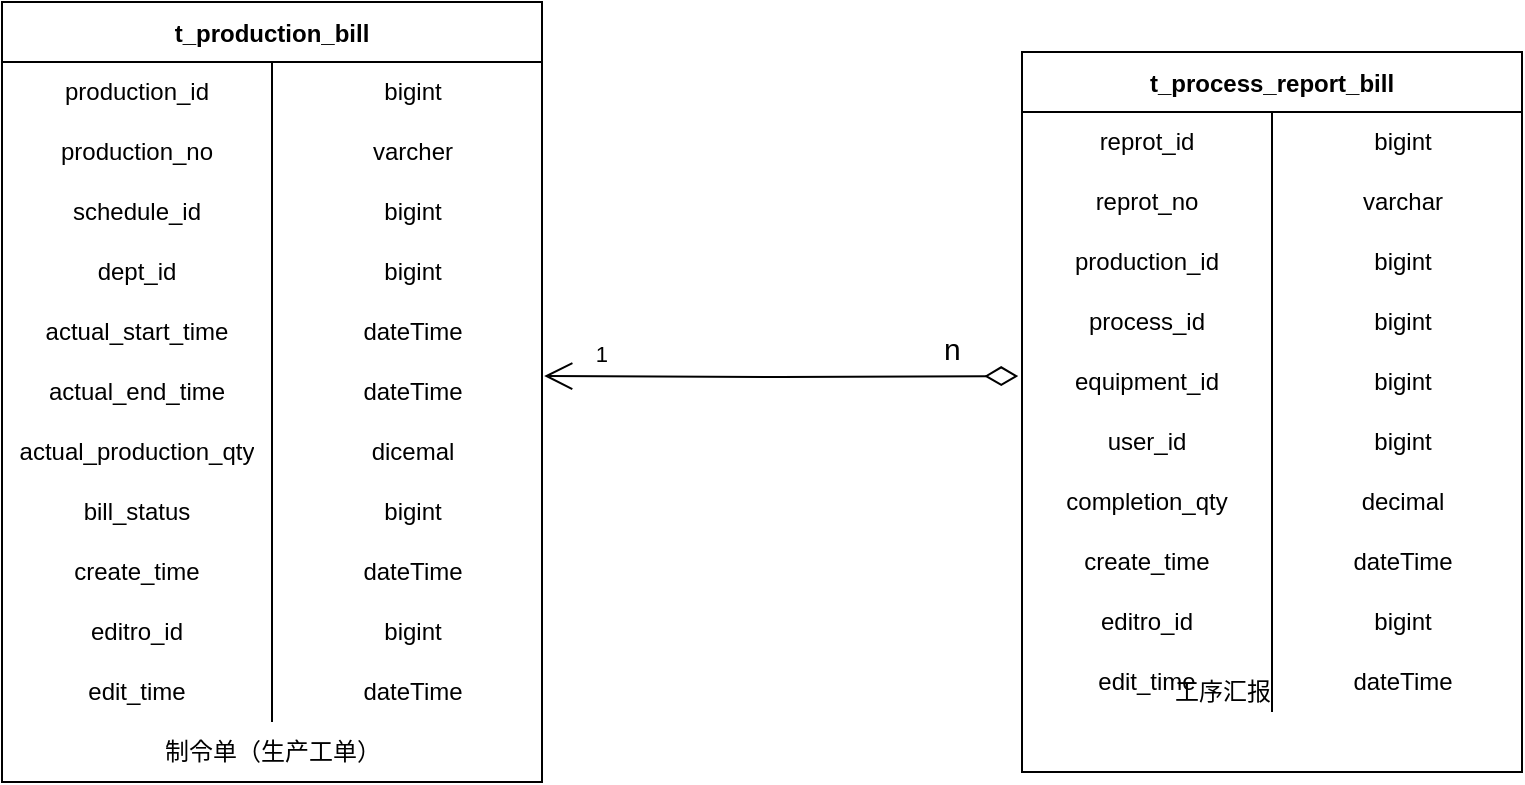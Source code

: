 <mxfile version="20.0.4" type="github">
  <diagram id="fy7ZwODoneq1_v7YV8ph" name="第 1 页">
    <mxGraphModel dx="1422" dy="786" grid="1" gridSize="10" guides="1" tooltips="1" connect="1" arrows="1" fold="1" page="1" pageScale="1" pageWidth="1654" pageHeight="2336" math="0" shadow="0">
      <root>
        <mxCell id="0" />
        <mxCell id="1" parent="0" />
        <mxCell id="3n4rUfWtmnFHEgng75o0-35" value="t_production_bill" style="shape=table;startSize=30;container=1;collapsible=0;childLayout=tableLayout;fixedRows=1;rowLines=0;fontStyle=1;" vertex="1" parent="1">
          <mxGeometry x="170" y="1130" width="270" height="390" as="geometry" />
        </mxCell>
        <mxCell id="3n4rUfWtmnFHEgng75o0-36" value="" style="shape=tableRow;horizontal=0;startSize=0;swimlaneHead=0;swimlaneBody=0;top=0;left=0;bottom=0;right=0;collapsible=0;dropTarget=0;fillColor=none;points=[[0,0.5],[1,0.5]];portConstraint=eastwest;" vertex="1" parent="3n4rUfWtmnFHEgng75o0-35">
          <mxGeometry y="30" width="270" height="30" as="geometry" />
        </mxCell>
        <mxCell id="3n4rUfWtmnFHEgng75o0-37" value="production_id" style="shape=partialRectangle;html=1;whiteSpace=wrap;connectable=0;fillColor=none;top=0;left=0;bottom=0;right=0;overflow=hidden;pointerEvents=1;" vertex="1" parent="3n4rUfWtmnFHEgng75o0-36">
          <mxGeometry width="135" height="30" as="geometry">
            <mxRectangle width="135" height="30" as="alternateBounds" />
          </mxGeometry>
        </mxCell>
        <mxCell id="3n4rUfWtmnFHEgng75o0-38" value="bigint" style="shape=partialRectangle;html=1;whiteSpace=wrap;connectable=0;fillColor=none;top=0;left=0;bottom=0;right=0;align=center;spacingLeft=6;overflow=hidden;" vertex="1" parent="3n4rUfWtmnFHEgng75o0-36">
          <mxGeometry x="135" width="135" height="30" as="geometry">
            <mxRectangle width="135" height="30" as="alternateBounds" />
          </mxGeometry>
        </mxCell>
        <mxCell id="3n4rUfWtmnFHEgng75o0-39" value="" style="shape=tableRow;horizontal=0;startSize=0;swimlaneHead=0;swimlaneBody=0;top=0;left=0;bottom=0;right=0;collapsible=0;dropTarget=0;fillColor=none;points=[[0,0.5],[1,0.5]];portConstraint=eastwest;" vertex="1" parent="3n4rUfWtmnFHEgng75o0-35">
          <mxGeometry y="60" width="270" height="30" as="geometry" />
        </mxCell>
        <mxCell id="3n4rUfWtmnFHEgng75o0-40" value="production_no" style="shape=partialRectangle;html=1;whiteSpace=wrap;connectable=0;fillColor=none;top=0;left=0;bottom=0;right=0;overflow=hidden;" vertex="1" parent="3n4rUfWtmnFHEgng75o0-39">
          <mxGeometry width="135" height="30" as="geometry">
            <mxRectangle width="135" height="30" as="alternateBounds" />
          </mxGeometry>
        </mxCell>
        <mxCell id="3n4rUfWtmnFHEgng75o0-41" value="varcher" style="shape=partialRectangle;html=1;whiteSpace=wrap;connectable=0;fillColor=none;top=0;left=0;bottom=0;right=0;align=center;spacingLeft=6;overflow=hidden;" vertex="1" parent="3n4rUfWtmnFHEgng75o0-39">
          <mxGeometry x="135" width="135" height="30" as="geometry">
            <mxRectangle width="135" height="30" as="alternateBounds" />
          </mxGeometry>
        </mxCell>
        <mxCell id="3n4rUfWtmnFHEgng75o0-42" value="" style="shape=tableRow;horizontal=0;startSize=0;swimlaneHead=0;swimlaneBody=0;top=0;left=0;bottom=0;right=0;collapsible=0;dropTarget=0;fillColor=none;points=[[0,0.5],[1,0.5]];portConstraint=eastwest;" vertex="1" parent="3n4rUfWtmnFHEgng75o0-35">
          <mxGeometry y="90" width="270" height="30" as="geometry" />
        </mxCell>
        <mxCell id="3n4rUfWtmnFHEgng75o0-43" value="schedule_id" style="shape=partialRectangle;html=1;whiteSpace=wrap;connectable=0;fillColor=none;top=0;left=0;bottom=0;right=0;overflow=hidden;" vertex="1" parent="3n4rUfWtmnFHEgng75o0-42">
          <mxGeometry width="135" height="30" as="geometry">
            <mxRectangle width="135" height="30" as="alternateBounds" />
          </mxGeometry>
        </mxCell>
        <mxCell id="3n4rUfWtmnFHEgng75o0-44" value="bigint" style="shape=partialRectangle;html=1;whiteSpace=wrap;connectable=0;fillColor=none;top=0;left=0;bottom=0;right=0;align=center;spacingLeft=6;overflow=hidden;" vertex="1" parent="3n4rUfWtmnFHEgng75o0-42">
          <mxGeometry x="135" width="135" height="30" as="geometry">
            <mxRectangle width="135" height="30" as="alternateBounds" />
          </mxGeometry>
        </mxCell>
        <mxCell id="3n4rUfWtmnFHEgng75o0-45" style="shape=tableRow;horizontal=0;startSize=0;swimlaneHead=0;swimlaneBody=0;top=0;left=0;bottom=0;right=0;collapsible=0;dropTarget=0;fillColor=none;points=[[0,0.5],[1,0.5]];portConstraint=eastwest;" vertex="1" parent="3n4rUfWtmnFHEgng75o0-35">
          <mxGeometry y="120" width="270" height="30" as="geometry" />
        </mxCell>
        <mxCell id="3n4rUfWtmnFHEgng75o0-46" value="dept_id" style="shape=partialRectangle;html=1;whiteSpace=wrap;connectable=0;fillColor=none;top=0;left=0;bottom=0;right=0;overflow=hidden;" vertex="1" parent="3n4rUfWtmnFHEgng75o0-45">
          <mxGeometry width="135" height="30" as="geometry">
            <mxRectangle width="135" height="30" as="alternateBounds" />
          </mxGeometry>
        </mxCell>
        <mxCell id="3n4rUfWtmnFHEgng75o0-47" value="bigint" style="shape=partialRectangle;html=1;whiteSpace=wrap;connectable=0;fillColor=none;top=0;left=0;bottom=0;right=0;align=center;spacingLeft=6;overflow=hidden;" vertex="1" parent="3n4rUfWtmnFHEgng75o0-45">
          <mxGeometry x="135" width="135" height="30" as="geometry">
            <mxRectangle width="135" height="30" as="alternateBounds" />
          </mxGeometry>
        </mxCell>
        <mxCell id="3n4rUfWtmnFHEgng75o0-48" style="shape=tableRow;horizontal=0;startSize=0;swimlaneHead=0;swimlaneBody=0;top=0;left=0;bottom=0;right=0;collapsible=0;dropTarget=0;fillColor=none;points=[[0,0.5],[1,0.5]];portConstraint=eastwest;" vertex="1" parent="3n4rUfWtmnFHEgng75o0-35">
          <mxGeometry y="150" width="270" height="30" as="geometry" />
        </mxCell>
        <mxCell id="3n4rUfWtmnFHEgng75o0-49" value="actual_start_time" style="shape=partialRectangle;html=1;whiteSpace=wrap;connectable=0;fillColor=none;top=0;left=0;bottom=0;right=0;overflow=hidden;" vertex="1" parent="3n4rUfWtmnFHEgng75o0-48">
          <mxGeometry width="135" height="30" as="geometry">
            <mxRectangle width="135" height="30" as="alternateBounds" />
          </mxGeometry>
        </mxCell>
        <mxCell id="3n4rUfWtmnFHEgng75o0-50" value="dateTime" style="shape=partialRectangle;html=1;whiteSpace=wrap;connectable=0;fillColor=none;top=0;left=0;bottom=0;right=0;align=center;spacingLeft=6;overflow=hidden;" vertex="1" parent="3n4rUfWtmnFHEgng75o0-48">
          <mxGeometry x="135" width="135" height="30" as="geometry">
            <mxRectangle width="135" height="30" as="alternateBounds" />
          </mxGeometry>
        </mxCell>
        <mxCell id="3n4rUfWtmnFHEgng75o0-51" style="shape=tableRow;horizontal=0;startSize=0;swimlaneHead=0;swimlaneBody=0;top=0;left=0;bottom=0;right=0;collapsible=0;dropTarget=0;fillColor=none;points=[[0,0.5],[1,0.5]];portConstraint=eastwest;" vertex="1" parent="3n4rUfWtmnFHEgng75o0-35">
          <mxGeometry y="180" width="270" height="30" as="geometry" />
        </mxCell>
        <mxCell id="3n4rUfWtmnFHEgng75o0-52" value="actual_end_time" style="shape=partialRectangle;html=1;whiteSpace=wrap;connectable=0;fillColor=none;top=0;left=0;bottom=0;right=0;overflow=hidden;" vertex="1" parent="3n4rUfWtmnFHEgng75o0-51">
          <mxGeometry width="135" height="30" as="geometry">
            <mxRectangle width="135" height="30" as="alternateBounds" />
          </mxGeometry>
        </mxCell>
        <mxCell id="3n4rUfWtmnFHEgng75o0-53" value="dateTime" style="shape=partialRectangle;html=1;whiteSpace=wrap;connectable=0;fillColor=none;top=0;left=0;bottom=0;right=0;align=center;spacingLeft=6;overflow=hidden;" vertex="1" parent="3n4rUfWtmnFHEgng75o0-51">
          <mxGeometry x="135" width="135" height="30" as="geometry">
            <mxRectangle width="135" height="30" as="alternateBounds" />
          </mxGeometry>
        </mxCell>
        <mxCell id="3n4rUfWtmnFHEgng75o0-54" style="shape=tableRow;horizontal=0;startSize=0;swimlaneHead=0;swimlaneBody=0;top=0;left=0;bottom=0;right=0;collapsible=0;dropTarget=0;fillColor=none;points=[[0,0.5],[1,0.5]];portConstraint=eastwest;" vertex="1" parent="3n4rUfWtmnFHEgng75o0-35">
          <mxGeometry y="210" width="270" height="30" as="geometry" />
        </mxCell>
        <mxCell id="3n4rUfWtmnFHEgng75o0-55" value="actual_production_qty" style="shape=partialRectangle;html=1;whiteSpace=wrap;connectable=0;fillColor=none;top=0;left=0;bottom=0;right=0;overflow=hidden;" vertex="1" parent="3n4rUfWtmnFHEgng75o0-54">
          <mxGeometry width="135" height="30" as="geometry">
            <mxRectangle width="135" height="30" as="alternateBounds" />
          </mxGeometry>
        </mxCell>
        <mxCell id="3n4rUfWtmnFHEgng75o0-56" value="dicemal" style="shape=partialRectangle;html=1;whiteSpace=wrap;connectable=0;fillColor=none;top=0;left=0;bottom=0;right=0;align=center;spacingLeft=6;overflow=hidden;" vertex="1" parent="3n4rUfWtmnFHEgng75o0-54">
          <mxGeometry x="135" width="135" height="30" as="geometry">
            <mxRectangle width="135" height="30" as="alternateBounds" />
          </mxGeometry>
        </mxCell>
        <mxCell id="3n4rUfWtmnFHEgng75o0-57" style="shape=tableRow;horizontal=0;startSize=0;swimlaneHead=0;swimlaneBody=0;top=0;left=0;bottom=0;right=0;collapsible=0;dropTarget=0;fillColor=none;points=[[0,0.5],[1,0.5]];portConstraint=eastwest;" vertex="1" parent="3n4rUfWtmnFHEgng75o0-35">
          <mxGeometry y="240" width="270" height="30" as="geometry" />
        </mxCell>
        <mxCell id="3n4rUfWtmnFHEgng75o0-58" value="bill_status" style="shape=partialRectangle;html=1;whiteSpace=wrap;connectable=0;fillColor=none;top=0;left=0;bottom=0;right=0;overflow=hidden;" vertex="1" parent="3n4rUfWtmnFHEgng75o0-57">
          <mxGeometry width="135" height="30" as="geometry">
            <mxRectangle width="135" height="30" as="alternateBounds" />
          </mxGeometry>
        </mxCell>
        <mxCell id="3n4rUfWtmnFHEgng75o0-59" value="bigint" style="shape=partialRectangle;html=1;whiteSpace=wrap;connectable=0;fillColor=none;top=0;left=0;bottom=0;right=0;align=center;spacingLeft=6;overflow=hidden;" vertex="1" parent="3n4rUfWtmnFHEgng75o0-57">
          <mxGeometry x="135" width="135" height="30" as="geometry">
            <mxRectangle width="135" height="30" as="alternateBounds" />
          </mxGeometry>
        </mxCell>
        <mxCell id="3n4rUfWtmnFHEgng75o0-60" style="shape=tableRow;horizontal=0;startSize=0;swimlaneHead=0;swimlaneBody=0;top=0;left=0;bottom=0;right=0;collapsible=0;dropTarget=0;fillColor=none;points=[[0,0.5],[1,0.5]];portConstraint=eastwest;" vertex="1" parent="3n4rUfWtmnFHEgng75o0-35">
          <mxGeometry y="270" width="270" height="30" as="geometry" />
        </mxCell>
        <mxCell id="3n4rUfWtmnFHEgng75o0-61" value="create_time" style="shape=partialRectangle;html=1;whiteSpace=wrap;connectable=0;fillColor=none;top=0;left=0;bottom=0;right=0;overflow=hidden;" vertex="1" parent="3n4rUfWtmnFHEgng75o0-60">
          <mxGeometry width="135" height="30" as="geometry">
            <mxRectangle width="135" height="30" as="alternateBounds" />
          </mxGeometry>
        </mxCell>
        <mxCell id="3n4rUfWtmnFHEgng75o0-62" value="dateTime" style="shape=partialRectangle;html=1;whiteSpace=wrap;connectable=0;fillColor=none;top=0;left=0;bottom=0;right=0;align=center;spacingLeft=6;overflow=hidden;" vertex="1" parent="3n4rUfWtmnFHEgng75o0-60">
          <mxGeometry x="135" width="135" height="30" as="geometry">
            <mxRectangle width="135" height="30" as="alternateBounds" />
          </mxGeometry>
        </mxCell>
        <mxCell id="3n4rUfWtmnFHEgng75o0-63" style="shape=tableRow;horizontal=0;startSize=0;swimlaneHead=0;swimlaneBody=0;top=0;left=0;bottom=0;right=0;collapsible=0;dropTarget=0;fillColor=none;points=[[0,0.5],[1,0.5]];portConstraint=eastwest;" vertex="1" parent="3n4rUfWtmnFHEgng75o0-35">
          <mxGeometry y="300" width="270" height="30" as="geometry" />
        </mxCell>
        <mxCell id="3n4rUfWtmnFHEgng75o0-64" value="editro_id" style="shape=partialRectangle;html=1;whiteSpace=wrap;connectable=0;fillColor=none;top=0;left=0;bottom=0;right=0;overflow=hidden;" vertex="1" parent="3n4rUfWtmnFHEgng75o0-63">
          <mxGeometry width="135" height="30" as="geometry">
            <mxRectangle width="135" height="30" as="alternateBounds" />
          </mxGeometry>
        </mxCell>
        <mxCell id="3n4rUfWtmnFHEgng75o0-65" value="bigint" style="shape=partialRectangle;html=1;whiteSpace=wrap;connectable=0;fillColor=none;top=0;left=0;bottom=0;right=0;align=center;spacingLeft=6;overflow=hidden;" vertex="1" parent="3n4rUfWtmnFHEgng75o0-63">
          <mxGeometry x="135" width="135" height="30" as="geometry">
            <mxRectangle width="135" height="30" as="alternateBounds" />
          </mxGeometry>
        </mxCell>
        <mxCell id="3n4rUfWtmnFHEgng75o0-66" style="shape=tableRow;horizontal=0;startSize=0;swimlaneHead=0;swimlaneBody=0;top=0;left=0;bottom=0;right=0;collapsible=0;dropTarget=0;fillColor=none;points=[[0,0.5],[1,0.5]];portConstraint=eastwest;" vertex="1" parent="3n4rUfWtmnFHEgng75o0-35">
          <mxGeometry y="330" width="270" height="30" as="geometry" />
        </mxCell>
        <mxCell id="3n4rUfWtmnFHEgng75o0-67" value="edit_time" style="shape=partialRectangle;html=1;whiteSpace=wrap;connectable=0;fillColor=none;top=0;left=0;bottom=0;right=0;overflow=hidden;" vertex="1" parent="3n4rUfWtmnFHEgng75o0-66">
          <mxGeometry width="135" height="30" as="geometry">
            <mxRectangle width="135" height="30" as="alternateBounds" />
          </mxGeometry>
        </mxCell>
        <mxCell id="3n4rUfWtmnFHEgng75o0-68" value="dateTime" style="shape=partialRectangle;html=1;whiteSpace=wrap;connectable=0;fillColor=none;top=0;left=0;bottom=0;right=0;align=center;spacingLeft=6;overflow=hidden;" vertex="1" parent="3n4rUfWtmnFHEgng75o0-66">
          <mxGeometry x="135" width="135" height="30" as="geometry">
            <mxRectangle width="135" height="30" as="alternateBounds" />
          </mxGeometry>
        </mxCell>
        <mxCell id="3n4rUfWtmnFHEgng75o0-69" value="制令单（生产工单）" style="text;html=1;align=center;verticalAlign=middle;resizable=0;points=[];autosize=1;strokeColor=none;fillColor=none;" vertex="1" parent="1">
          <mxGeometry x="240" y="1490" width="130" height="30" as="geometry" />
        </mxCell>
        <mxCell id="3n4rUfWtmnFHEgng75o0-111" value="" style="endArrow=open;html=1;endSize=12;startArrow=diamondThin;startSize=14;startFill=0;edgeStyle=orthogonalEdgeStyle;rounded=0;exitX=0.01;exitY=0.067;exitDx=0;exitDy=0;exitPerimeter=0;entryX=1.004;entryY=0.233;entryDx=0;entryDy=0;entryPerimeter=0;" edge="1" parent="1" target="3n4rUfWtmnFHEgng75o0-51">
          <mxGeometry relative="1" as="geometry">
            <mxPoint x="678.1" y="1317.01" as="sourcePoint" />
            <mxPoint x="665" y="1320" as="targetPoint" />
          </mxGeometry>
        </mxCell>
        <mxCell id="3n4rUfWtmnFHEgng75o0-112" value="n" style="edgeLabel;resizable=0;html=1;align=left;verticalAlign=top;fontSize=15;" connectable="0" vertex="1" parent="3n4rUfWtmnFHEgng75o0-111">
          <mxGeometry x="-1" relative="1" as="geometry">
            <mxPoint x="-39" y="-29" as="offset" />
          </mxGeometry>
        </mxCell>
        <mxCell id="3n4rUfWtmnFHEgng75o0-113" value="1" style="edgeLabel;resizable=0;html=1;align=right;verticalAlign=top;" connectable="0" vertex="1" parent="3n4rUfWtmnFHEgng75o0-111">
          <mxGeometry x="1" relative="1" as="geometry">
            <mxPoint x="32" y="-24" as="offset" />
          </mxGeometry>
        </mxCell>
        <mxCell id="3n4rUfWtmnFHEgng75o0-117" value="t_process_report_bill" style="shape=table;startSize=30;container=1;collapsible=0;childLayout=tableLayout;fixedRows=1;rowLines=0;fontStyle=1;" vertex="1" parent="1">
          <mxGeometry x="680" y="1155" width="250" height="360" as="geometry" />
        </mxCell>
        <mxCell id="3n4rUfWtmnFHEgng75o0-118" value="" style="shape=tableRow;horizontal=0;startSize=0;swimlaneHead=0;swimlaneBody=0;top=0;left=0;bottom=0;right=0;collapsible=0;dropTarget=0;fillColor=none;points=[[0,0.5],[1,0.5]];portConstraint=eastwest;" vertex="1" parent="3n4rUfWtmnFHEgng75o0-117">
          <mxGeometry y="30" width="250" height="30" as="geometry" />
        </mxCell>
        <mxCell id="3n4rUfWtmnFHEgng75o0-119" value="reprot_id" style="shape=partialRectangle;html=1;whiteSpace=wrap;connectable=0;fillColor=none;top=0;left=0;bottom=0;right=0;overflow=hidden;pointerEvents=1;" vertex="1" parent="3n4rUfWtmnFHEgng75o0-118">
          <mxGeometry width="125" height="30" as="geometry">
            <mxRectangle width="125" height="30" as="alternateBounds" />
          </mxGeometry>
        </mxCell>
        <mxCell id="3n4rUfWtmnFHEgng75o0-120" value="bigint" style="shape=partialRectangle;html=1;whiteSpace=wrap;connectable=0;fillColor=none;top=0;left=0;bottom=0;right=0;align=center;spacingLeft=6;overflow=hidden;" vertex="1" parent="3n4rUfWtmnFHEgng75o0-118">
          <mxGeometry x="125" width="125" height="30" as="geometry">
            <mxRectangle width="125" height="30" as="alternateBounds" />
          </mxGeometry>
        </mxCell>
        <mxCell id="3n4rUfWtmnFHEgng75o0-121" value="" style="shape=tableRow;horizontal=0;startSize=0;swimlaneHead=0;swimlaneBody=0;top=0;left=0;bottom=0;right=0;collapsible=0;dropTarget=0;fillColor=none;points=[[0,0.5],[1,0.5]];portConstraint=eastwest;" vertex="1" parent="3n4rUfWtmnFHEgng75o0-117">
          <mxGeometry y="60" width="250" height="30" as="geometry" />
        </mxCell>
        <mxCell id="3n4rUfWtmnFHEgng75o0-122" value="reprot_no" style="shape=partialRectangle;html=1;whiteSpace=wrap;connectable=0;fillColor=none;top=0;left=0;bottom=0;right=0;overflow=hidden;" vertex="1" parent="3n4rUfWtmnFHEgng75o0-121">
          <mxGeometry width="125" height="30" as="geometry">
            <mxRectangle width="125" height="30" as="alternateBounds" />
          </mxGeometry>
        </mxCell>
        <mxCell id="3n4rUfWtmnFHEgng75o0-123" value="varchar" style="shape=partialRectangle;html=1;whiteSpace=wrap;connectable=0;fillColor=none;top=0;left=0;bottom=0;right=0;align=center;spacingLeft=6;overflow=hidden;" vertex="1" parent="3n4rUfWtmnFHEgng75o0-121">
          <mxGeometry x="125" width="125" height="30" as="geometry">
            <mxRectangle width="125" height="30" as="alternateBounds" />
          </mxGeometry>
        </mxCell>
        <mxCell id="3n4rUfWtmnFHEgng75o0-124" value="" style="shape=tableRow;horizontal=0;startSize=0;swimlaneHead=0;swimlaneBody=0;top=0;left=0;bottom=0;right=0;collapsible=0;dropTarget=0;fillColor=none;points=[[0,0.5],[1,0.5]];portConstraint=eastwest;" vertex="1" parent="3n4rUfWtmnFHEgng75o0-117">
          <mxGeometry y="90" width="250" height="30" as="geometry" />
        </mxCell>
        <mxCell id="3n4rUfWtmnFHEgng75o0-125" value="production_id" style="shape=partialRectangle;html=1;whiteSpace=wrap;connectable=0;fillColor=none;top=0;left=0;bottom=0;right=0;overflow=hidden;" vertex="1" parent="3n4rUfWtmnFHEgng75o0-124">
          <mxGeometry width="125" height="30" as="geometry">
            <mxRectangle width="125" height="30" as="alternateBounds" />
          </mxGeometry>
        </mxCell>
        <mxCell id="3n4rUfWtmnFHEgng75o0-126" value="bigint" style="shape=partialRectangle;html=1;whiteSpace=wrap;connectable=0;fillColor=none;top=0;left=0;bottom=0;right=0;align=center;spacingLeft=6;overflow=hidden;" vertex="1" parent="3n4rUfWtmnFHEgng75o0-124">
          <mxGeometry x="125" width="125" height="30" as="geometry">
            <mxRectangle width="125" height="30" as="alternateBounds" />
          </mxGeometry>
        </mxCell>
        <mxCell id="3n4rUfWtmnFHEgng75o0-127" style="shape=tableRow;horizontal=0;startSize=0;swimlaneHead=0;swimlaneBody=0;top=0;left=0;bottom=0;right=0;collapsible=0;dropTarget=0;fillColor=none;points=[[0,0.5],[1,0.5]];portConstraint=eastwest;" vertex="1" parent="3n4rUfWtmnFHEgng75o0-117">
          <mxGeometry y="120" width="250" height="30" as="geometry" />
        </mxCell>
        <mxCell id="3n4rUfWtmnFHEgng75o0-128" value="process_id" style="shape=partialRectangle;html=1;whiteSpace=wrap;connectable=0;fillColor=none;top=0;left=0;bottom=0;right=0;overflow=hidden;" vertex="1" parent="3n4rUfWtmnFHEgng75o0-127">
          <mxGeometry width="125" height="30" as="geometry">
            <mxRectangle width="125" height="30" as="alternateBounds" />
          </mxGeometry>
        </mxCell>
        <mxCell id="3n4rUfWtmnFHEgng75o0-129" value="bigint" style="shape=partialRectangle;html=1;whiteSpace=wrap;connectable=0;fillColor=none;top=0;left=0;bottom=0;right=0;align=center;spacingLeft=6;overflow=hidden;" vertex="1" parent="3n4rUfWtmnFHEgng75o0-127">
          <mxGeometry x="125" width="125" height="30" as="geometry">
            <mxRectangle width="125" height="30" as="alternateBounds" />
          </mxGeometry>
        </mxCell>
        <mxCell id="3n4rUfWtmnFHEgng75o0-130" style="shape=tableRow;horizontal=0;startSize=0;swimlaneHead=0;swimlaneBody=0;top=0;left=0;bottom=0;right=0;collapsible=0;dropTarget=0;fillColor=none;points=[[0,0.5],[1,0.5]];portConstraint=eastwest;" vertex="1" parent="3n4rUfWtmnFHEgng75o0-117">
          <mxGeometry y="150" width="250" height="30" as="geometry" />
        </mxCell>
        <mxCell id="3n4rUfWtmnFHEgng75o0-131" value="equipment_id" style="shape=partialRectangle;html=1;whiteSpace=wrap;connectable=0;fillColor=none;top=0;left=0;bottom=0;right=0;overflow=hidden;" vertex="1" parent="3n4rUfWtmnFHEgng75o0-130">
          <mxGeometry width="125" height="30" as="geometry">
            <mxRectangle width="125" height="30" as="alternateBounds" />
          </mxGeometry>
        </mxCell>
        <mxCell id="3n4rUfWtmnFHEgng75o0-132" value="bigint" style="shape=partialRectangle;html=1;whiteSpace=wrap;connectable=0;fillColor=none;top=0;left=0;bottom=0;right=0;align=center;spacingLeft=6;overflow=hidden;" vertex="1" parent="3n4rUfWtmnFHEgng75o0-130">
          <mxGeometry x="125" width="125" height="30" as="geometry">
            <mxRectangle width="125" height="30" as="alternateBounds" />
          </mxGeometry>
        </mxCell>
        <mxCell id="3n4rUfWtmnFHEgng75o0-133" style="shape=tableRow;horizontal=0;startSize=0;swimlaneHead=0;swimlaneBody=0;top=0;left=0;bottom=0;right=0;collapsible=0;dropTarget=0;fillColor=none;points=[[0,0.5],[1,0.5]];portConstraint=eastwest;" vertex="1" parent="3n4rUfWtmnFHEgng75o0-117">
          <mxGeometry y="180" width="250" height="30" as="geometry" />
        </mxCell>
        <mxCell id="3n4rUfWtmnFHEgng75o0-134" value="user_id" style="shape=partialRectangle;html=1;whiteSpace=wrap;connectable=0;fillColor=none;top=0;left=0;bottom=0;right=0;overflow=hidden;" vertex="1" parent="3n4rUfWtmnFHEgng75o0-133">
          <mxGeometry width="125" height="30" as="geometry">
            <mxRectangle width="125" height="30" as="alternateBounds" />
          </mxGeometry>
        </mxCell>
        <mxCell id="3n4rUfWtmnFHEgng75o0-135" value="bigint" style="shape=partialRectangle;html=1;whiteSpace=wrap;connectable=0;fillColor=none;top=0;left=0;bottom=0;right=0;align=center;spacingLeft=6;overflow=hidden;" vertex="1" parent="3n4rUfWtmnFHEgng75o0-133">
          <mxGeometry x="125" width="125" height="30" as="geometry">
            <mxRectangle width="125" height="30" as="alternateBounds" />
          </mxGeometry>
        </mxCell>
        <mxCell id="3n4rUfWtmnFHEgng75o0-146" style="shape=tableRow;horizontal=0;startSize=0;swimlaneHead=0;swimlaneBody=0;top=0;left=0;bottom=0;right=0;collapsible=0;dropTarget=0;fillColor=none;points=[[0,0.5],[1,0.5]];portConstraint=eastwest;" vertex="1" parent="3n4rUfWtmnFHEgng75o0-117">
          <mxGeometry y="210" width="250" height="30" as="geometry" />
        </mxCell>
        <mxCell id="3n4rUfWtmnFHEgng75o0-147" value="completion_qty" style="shape=partialRectangle;html=1;whiteSpace=wrap;connectable=0;fillColor=none;top=0;left=0;bottom=0;right=0;overflow=hidden;" vertex="1" parent="3n4rUfWtmnFHEgng75o0-146">
          <mxGeometry width="125" height="30" as="geometry">
            <mxRectangle width="125" height="30" as="alternateBounds" />
          </mxGeometry>
        </mxCell>
        <mxCell id="3n4rUfWtmnFHEgng75o0-148" value="decimal" style="shape=partialRectangle;html=1;whiteSpace=wrap;connectable=0;fillColor=none;top=0;left=0;bottom=0;right=0;align=center;spacingLeft=6;overflow=hidden;" vertex="1" parent="3n4rUfWtmnFHEgng75o0-146">
          <mxGeometry x="125" width="125" height="30" as="geometry">
            <mxRectangle width="125" height="30" as="alternateBounds" />
          </mxGeometry>
        </mxCell>
        <mxCell id="3n4rUfWtmnFHEgng75o0-136" style="shape=tableRow;horizontal=0;startSize=0;swimlaneHead=0;swimlaneBody=0;top=0;left=0;bottom=0;right=0;collapsible=0;dropTarget=0;fillColor=none;points=[[0,0.5],[1,0.5]];portConstraint=eastwest;" vertex="1" parent="3n4rUfWtmnFHEgng75o0-117">
          <mxGeometry y="240" width="250" height="30" as="geometry" />
        </mxCell>
        <mxCell id="3n4rUfWtmnFHEgng75o0-137" value="create_time" style="shape=partialRectangle;html=1;whiteSpace=wrap;connectable=0;fillColor=none;top=0;left=0;bottom=0;right=0;overflow=hidden;" vertex="1" parent="3n4rUfWtmnFHEgng75o0-136">
          <mxGeometry width="125" height="30" as="geometry">
            <mxRectangle width="125" height="30" as="alternateBounds" />
          </mxGeometry>
        </mxCell>
        <mxCell id="3n4rUfWtmnFHEgng75o0-138" value="dateTime" style="shape=partialRectangle;html=1;whiteSpace=wrap;connectable=0;fillColor=none;top=0;left=0;bottom=0;right=0;align=center;spacingLeft=6;overflow=hidden;" vertex="1" parent="3n4rUfWtmnFHEgng75o0-136">
          <mxGeometry x="125" width="125" height="30" as="geometry">
            <mxRectangle width="125" height="30" as="alternateBounds" />
          </mxGeometry>
        </mxCell>
        <mxCell id="3n4rUfWtmnFHEgng75o0-139" style="shape=tableRow;horizontal=0;startSize=0;swimlaneHead=0;swimlaneBody=0;top=0;left=0;bottom=0;right=0;collapsible=0;dropTarget=0;fillColor=none;points=[[0,0.5],[1,0.5]];portConstraint=eastwest;" vertex="1" parent="3n4rUfWtmnFHEgng75o0-117">
          <mxGeometry y="270" width="250" height="30" as="geometry" />
        </mxCell>
        <mxCell id="3n4rUfWtmnFHEgng75o0-140" value="editro_id" style="shape=partialRectangle;html=1;whiteSpace=wrap;connectable=0;fillColor=none;top=0;left=0;bottom=0;right=0;overflow=hidden;" vertex="1" parent="3n4rUfWtmnFHEgng75o0-139">
          <mxGeometry width="125" height="30" as="geometry">
            <mxRectangle width="125" height="30" as="alternateBounds" />
          </mxGeometry>
        </mxCell>
        <mxCell id="3n4rUfWtmnFHEgng75o0-141" value="bigint" style="shape=partialRectangle;html=1;whiteSpace=wrap;connectable=0;fillColor=none;top=0;left=0;bottom=0;right=0;align=center;spacingLeft=6;overflow=hidden;" vertex="1" parent="3n4rUfWtmnFHEgng75o0-139">
          <mxGeometry x="125" width="125" height="30" as="geometry">
            <mxRectangle width="125" height="30" as="alternateBounds" />
          </mxGeometry>
        </mxCell>
        <mxCell id="3n4rUfWtmnFHEgng75o0-142" style="shape=tableRow;horizontal=0;startSize=0;swimlaneHead=0;swimlaneBody=0;top=0;left=0;bottom=0;right=0;collapsible=0;dropTarget=0;fillColor=none;points=[[0,0.5],[1,0.5]];portConstraint=eastwest;" vertex="1" parent="3n4rUfWtmnFHEgng75o0-117">
          <mxGeometry y="300" width="250" height="30" as="geometry" />
        </mxCell>
        <mxCell id="3n4rUfWtmnFHEgng75o0-143" value="edit_time" style="shape=partialRectangle;html=1;whiteSpace=wrap;connectable=0;fillColor=none;top=0;left=0;bottom=0;right=0;overflow=hidden;" vertex="1" parent="3n4rUfWtmnFHEgng75o0-142">
          <mxGeometry width="125" height="30" as="geometry">
            <mxRectangle width="125" height="30" as="alternateBounds" />
          </mxGeometry>
        </mxCell>
        <mxCell id="3n4rUfWtmnFHEgng75o0-144" value="dateTime" style="shape=partialRectangle;html=1;whiteSpace=wrap;connectable=0;fillColor=none;top=0;left=0;bottom=0;right=0;align=center;spacingLeft=6;overflow=hidden;" vertex="1" parent="3n4rUfWtmnFHEgng75o0-142">
          <mxGeometry x="125" width="125" height="30" as="geometry">
            <mxRectangle width="125" height="30" as="alternateBounds" />
          </mxGeometry>
        </mxCell>
        <mxCell id="3n4rUfWtmnFHEgng75o0-145" value="工序汇报" style="text;html=1;align=center;verticalAlign=middle;resizable=0;points=[];autosize=1;strokeColor=none;fillColor=none;" vertex="1" parent="1">
          <mxGeometry x="745" y="1460" width="70" height="30" as="geometry" />
        </mxCell>
      </root>
    </mxGraphModel>
  </diagram>
</mxfile>

